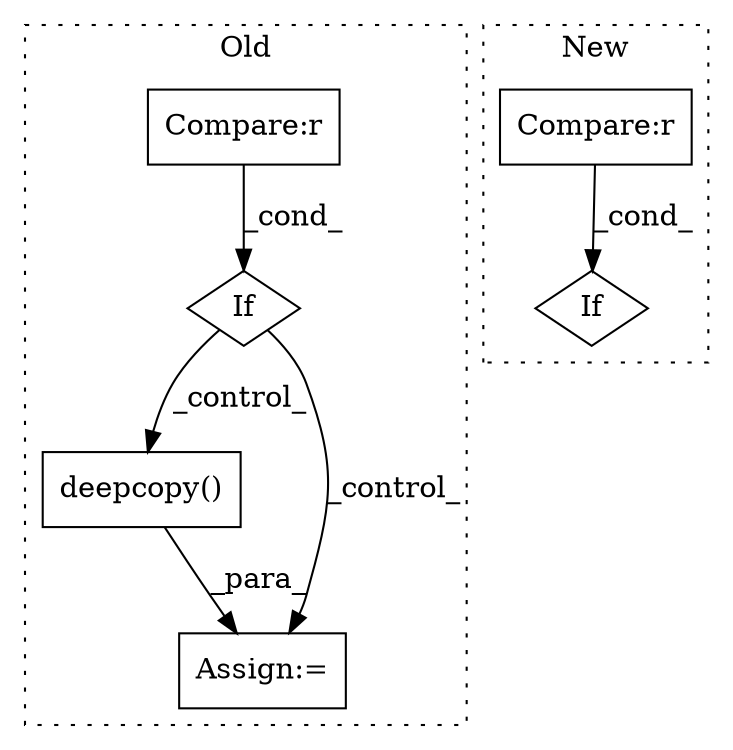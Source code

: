 digraph G {
subgraph cluster0 {
1 [label="deepcopy()" a="75" s="2329,2367" l="14,1" shape="box"];
4 [label="Assign:=" a="68" s="2326" l="3" shape="box"];
5 [label="If" a="96" s="2062" l="3" shape="diamond"];
6 [label="Compare:r" a="40" s="2065" l="26" shape="box"];
label = "Old";
style="dotted";
}
subgraph cluster1 {
2 [label="If" a="96" s="3773" l="3" shape="diamond"];
3 [label="Compare:r" a="40" s="3776" l="22" shape="box"];
label = "New";
style="dotted";
}
1 -> 4 [label="_para_"];
3 -> 2 [label="_cond_"];
5 -> 1 [label="_control_"];
5 -> 4 [label="_control_"];
6 -> 5 [label="_cond_"];
}
